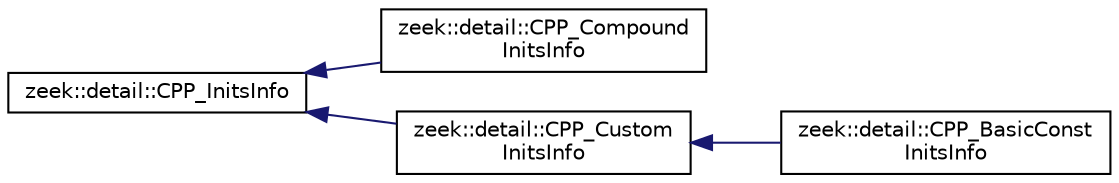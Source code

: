 digraph "Graphical Class Hierarchy"
{
 // LATEX_PDF_SIZE
  edge [fontname="Helvetica",fontsize="10",labelfontname="Helvetica",labelfontsize="10"];
  node [fontname="Helvetica",fontsize="10",shape=record];
  rankdir="LR";
  Node0 [label="zeek::detail::CPP_InitsInfo",height=0.2,width=0.4,color="black", fillcolor="white", style="filled",URL="$d4/d31/classzeek_1_1detail_1_1CPP__InitsInfo.html",tooltip=" "];
  Node0 -> Node1 [dir="back",color="midnightblue",fontsize="10",style="solid",fontname="Helvetica"];
  Node1 [label="zeek::detail::CPP_Compound\lInitsInfo",height=0.2,width=0.4,color="black", fillcolor="white", style="filled",URL="$da/dcc/classzeek_1_1detail_1_1CPP__CompoundInitsInfo.html",tooltip=" "];
  Node0 -> Node2 [dir="back",color="midnightblue",fontsize="10",style="solid",fontname="Helvetica"];
  Node2 [label="zeek::detail::CPP_Custom\lInitsInfo",height=0.2,width=0.4,color="black", fillcolor="white", style="filled",URL="$d6/d1f/classzeek_1_1detail_1_1CPP__CustomInitsInfo.html",tooltip=" "];
  Node2 -> Node3 [dir="back",color="midnightblue",fontsize="10",style="solid",fontname="Helvetica"];
  Node3 [label="zeek::detail::CPP_BasicConst\lInitsInfo",height=0.2,width=0.4,color="black", fillcolor="white", style="filled",URL="$db/d39/classzeek_1_1detail_1_1CPP__BasicConstInitsInfo.html",tooltip=" "];
}
